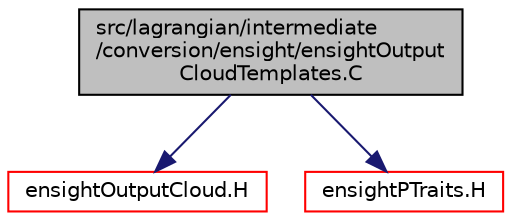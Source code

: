digraph "src/lagrangian/intermediate/conversion/ensight/ensightOutputCloudTemplates.C"
{
  bgcolor="transparent";
  edge [fontname="Helvetica",fontsize="10",labelfontname="Helvetica",labelfontsize="10"];
  node [fontname="Helvetica",fontsize="10",shape=record];
  Node1 [label="src/lagrangian/intermediate\l/conversion/ensight/ensightOutput\lCloudTemplates.C",height=0.2,width=0.4,color="black", fillcolor="grey75", style="filled" fontcolor="black"];
  Node1 -> Node2 [color="midnightblue",fontsize="10",style="solid",fontname="Helvetica"];
  Node2 [label="ensightOutputCloud.H",height=0.2,width=0.4,color="red",URL="$ensightOutputCloud_8H.html",tooltip="A collection of functions for writing clouds as ensight file content. "];
  Node1 -> Node3 [color="midnightblue",fontsize="10",style="solid",fontname="Helvetica"];
  Node3 [label="ensightPTraits.H",height=0.2,width=0.4,color="red",URL="$ensightPTraits_8H.html"];
}
